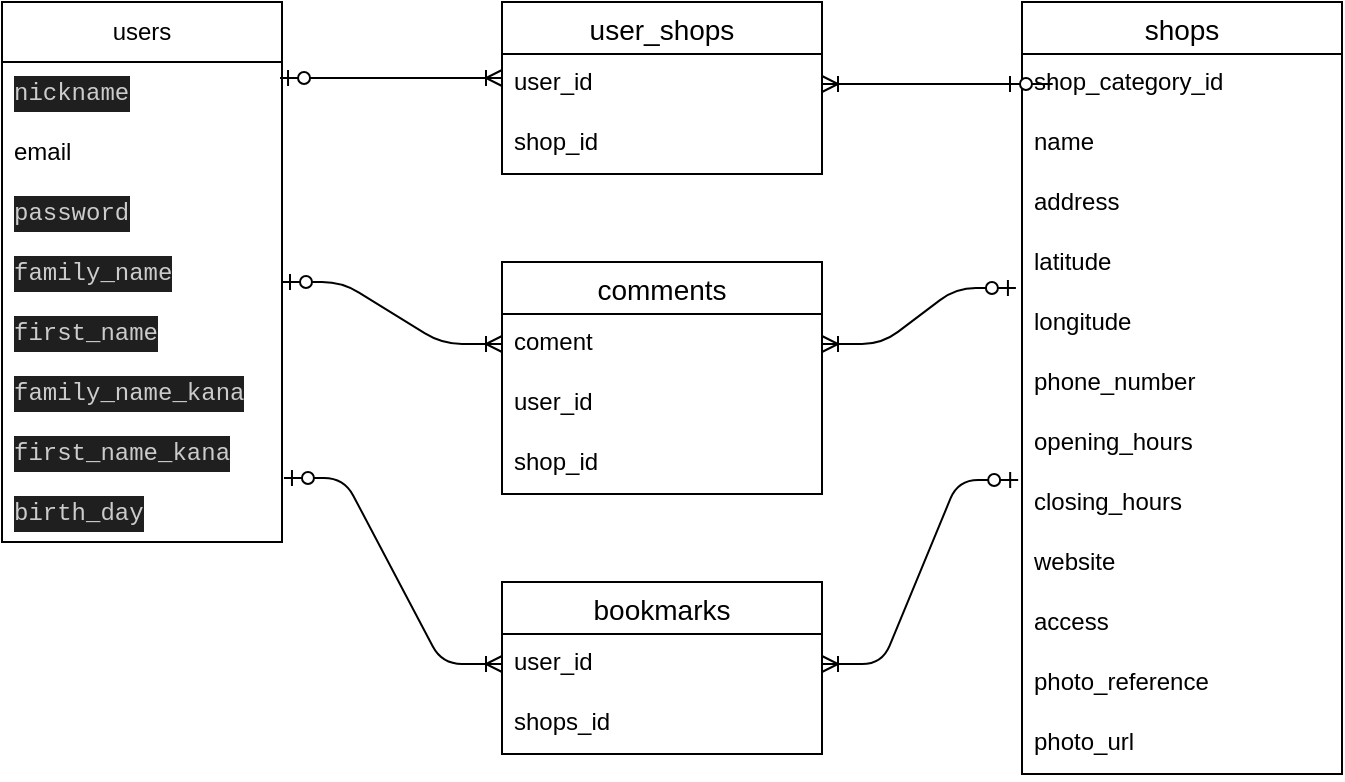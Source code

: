 <mxfile>
    <diagram id="tQn960wMmKv-SRoyA_dT" name="ページ1">
        <mxGraphModel dx="1006" dy="666" grid="1" gridSize="10" guides="1" tooltips="1" connect="1" arrows="1" fold="1" page="1" pageScale="1" pageWidth="827" pageHeight="1169" math="0" shadow="0">
            <root>
                <mxCell id="0"/>
                <mxCell id="1" parent="0"/>
                <mxCell id="2" value="comments" style="swimlane;fontStyle=0;childLayout=stackLayout;horizontal=1;startSize=26;horizontalStack=0;resizeParent=1;resizeParentMax=0;resizeLast=0;collapsible=1;marginBottom=0;align=center;fontSize=14;" parent="1" vertex="1">
                    <mxGeometry x="330" y="210" width="160" height="116" as="geometry"/>
                </mxCell>
                <mxCell id="3" value="coment" style="text;strokeColor=none;fillColor=none;spacingLeft=4;spacingRight=4;overflow=hidden;rotatable=0;points=[[0,0.5],[1,0.5]];portConstraint=eastwest;fontSize=12;" parent="2" vertex="1">
                    <mxGeometry y="26" width="160" height="30" as="geometry"/>
                </mxCell>
                <mxCell id="4" value="user_id &#10;" style="text;strokeColor=none;fillColor=none;spacingLeft=4;spacingRight=4;overflow=hidden;rotatable=0;points=[[0,0.5],[1,0.5]];portConstraint=eastwest;fontSize=12;" parent="2" vertex="1">
                    <mxGeometry y="56" width="160" height="30" as="geometry"/>
                </mxCell>
                <mxCell id="5" value="shop_id" style="text;strokeColor=none;fillColor=none;spacingLeft=4;spacingRight=4;overflow=hidden;rotatable=0;points=[[0,0.5],[1,0.5]];portConstraint=eastwest;fontSize=12;" parent="2" vertex="1">
                    <mxGeometry y="86" width="160" height="30" as="geometry"/>
                </mxCell>
                <mxCell id="6" value="shops" style="swimlane;fontStyle=0;childLayout=stackLayout;horizontal=1;startSize=26;horizontalStack=0;resizeParent=1;resizeParentMax=0;resizeLast=0;collapsible=1;marginBottom=0;align=center;fontSize=14;" parent="1" vertex="1">
                    <mxGeometry x="590" y="80" width="160" height="386" as="geometry"/>
                </mxCell>
                <mxCell id="57" value="shop_category_id" style="text;strokeColor=none;fillColor=none;spacingLeft=4;spacingRight=4;overflow=hidden;rotatable=0;points=[[0,0.5],[1,0.5]];portConstraint=eastwest;fontSize=12;" parent="6" vertex="1">
                    <mxGeometry y="26" width="160" height="30" as="geometry"/>
                </mxCell>
                <mxCell id="7" value="name" style="text;strokeColor=none;fillColor=none;spacingLeft=4;spacingRight=4;overflow=hidden;rotatable=0;points=[[0,0.5],[1,0.5]];portConstraint=eastwest;fontSize=12;" parent="6" vertex="1">
                    <mxGeometry y="56" width="160" height="30" as="geometry"/>
                </mxCell>
                <mxCell id="8" value="address" style="text;strokeColor=none;fillColor=none;spacingLeft=4;spacingRight=4;overflow=hidden;rotatable=0;points=[[0,0.5],[1,0.5]];portConstraint=eastwest;fontSize=12;" parent="6" vertex="1">
                    <mxGeometry y="86" width="160" height="30" as="geometry"/>
                </mxCell>
                <mxCell id="36" value="latitude" style="text;strokeColor=none;fillColor=none;spacingLeft=4;spacingRight=4;overflow=hidden;rotatable=0;points=[[0,0.5],[1,0.5]];portConstraint=eastwest;fontSize=12;" parent="6" vertex="1">
                    <mxGeometry y="116" width="160" height="30" as="geometry"/>
                </mxCell>
                <mxCell id="38" value="longitude" style="text;strokeColor=none;fillColor=none;spacingLeft=4;spacingRight=4;overflow=hidden;rotatable=0;points=[[0,0.5],[1,0.5]];portConstraint=eastwest;fontSize=12;" parent="6" vertex="1">
                    <mxGeometry y="146" width="160" height="30" as="geometry"/>
                </mxCell>
                <mxCell id="39" value="phone_number" style="text;strokeColor=none;fillColor=none;spacingLeft=4;spacingRight=4;overflow=hidden;rotatable=0;points=[[0,0.5],[1,0.5]];portConstraint=eastwest;fontSize=12;" parent="6" vertex="1">
                    <mxGeometry y="176" width="160" height="30" as="geometry"/>
                </mxCell>
                <mxCell id="40" value="opening_hours" style="text;strokeColor=none;fillColor=none;spacingLeft=4;spacingRight=4;overflow=hidden;rotatable=0;points=[[0,0.5],[1,0.5]];portConstraint=eastwest;fontSize=12;" parent="6" vertex="1">
                    <mxGeometry y="206" width="160" height="30" as="geometry"/>
                </mxCell>
                <mxCell id="37" value="closing_hours" style="text;strokeColor=none;fillColor=none;spacingLeft=4;spacingRight=4;overflow=hidden;rotatable=0;points=[[0,0.5],[1,0.5]];portConstraint=eastwest;fontSize=12;" parent="6" vertex="1">
                    <mxGeometry y="236" width="160" height="30" as="geometry"/>
                </mxCell>
                <mxCell id="9" value="website" style="text;strokeColor=none;fillColor=none;spacingLeft=4;spacingRight=4;overflow=hidden;rotatable=0;points=[[0,0.5],[1,0.5]];portConstraint=eastwest;fontSize=12;" parent="6" vertex="1">
                    <mxGeometry y="266" width="160" height="30" as="geometry"/>
                </mxCell>
                <mxCell id="43" value="access" style="text;strokeColor=none;fillColor=none;spacingLeft=4;spacingRight=4;overflow=hidden;rotatable=0;points=[[0,0.5],[1,0.5]];portConstraint=eastwest;fontSize=12;" parent="6" vertex="1">
                    <mxGeometry y="296" width="160" height="30" as="geometry"/>
                </mxCell>
                <mxCell id="45" value="photo_reference" style="text;strokeColor=none;fillColor=none;spacingLeft=4;spacingRight=4;overflow=hidden;rotatable=0;points=[[0,0.5],[1,0.5]];portConstraint=eastwest;fontSize=12;" parent="6" vertex="1">
                    <mxGeometry y="326" width="160" height="30" as="geometry"/>
                </mxCell>
                <mxCell id="44" value="photo_url" style="text;strokeColor=none;fillColor=none;spacingLeft=4;spacingRight=4;overflow=hidden;rotatable=0;points=[[0,0.5],[1,0.5]];portConstraint=eastwest;fontSize=12;" parent="6" vertex="1">
                    <mxGeometry y="356" width="160" height="30" as="geometry"/>
                </mxCell>
                <mxCell id="10" value="user_shops" style="swimlane;fontStyle=0;childLayout=stackLayout;horizontal=1;startSize=26;horizontalStack=0;resizeParent=1;resizeParentMax=0;resizeLast=0;collapsible=1;marginBottom=0;align=center;fontSize=14;" parent="1" vertex="1">
                    <mxGeometry x="330" y="80" width="160" height="86" as="geometry"/>
                </mxCell>
                <mxCell id="11" value="user_id" style="text;strokeColor=none;fillColor=none;spacingLeft=4;spacingRight=4;overflow=hidden;rotatable=0;points=[[0,0.5],[1,0.5]];portConstraint=eastwest;fontSize=12;" parent="10" vertex="1">
                    <mxGeometry y="26" width="160" height="30" as="geometry"/>
                </mxCell>
                <mxCell id="12" value="shop_id" style="text;strokeColor=none;fillColor=none;spacingLeft=4;spacingRight=4;overflow=hidden;rotatable=0;points=[[0,0.5],[1,0.5]];portConstraint=eastwest;fontSize=12;" parent="10" vertex="1">
                    <mxGeometry y="56" width="160" height="30" as="geometry"/>
                </mxCell>
                <mxCell id="14" value="users" style="swimlane;fontStyle=0;childLayout=stackLayout;horizontal=1;startSize=30;horizontalStack=0;resizeParent=1;resizeParentMax=0;resizeLast=0;collapsible=1;marginBottom=0;whiteSpace=wrap;html=1;" parent="1" vertex="1">
                    <mxGeometry x="80" y="80" width="140" height="270" as="geometry">
                        <mxRectangle x="40" y="110" width="60" height="30" as="alternateBounds"/>
                    </mxGeometry>
                </mxCell>
                <mxCell id="15" value="&lt;div style=&quot;color: rgb(204, 204, 204); background-color: rgb(31, 31, 31); font-family: Menlo, Monaco, &amp;quot;Courier New&amp;quot;, monospace; line-height: 18px;&quot;&gt;nickname&lt;/div&gt;" style="text;strokeColor=none;fillColor=none;align=left;verticalAlign=middle;spacingLeft=4;spacingRight=4;overflow=hidden;points=[[0,0.5],[1,0.5]];portConstraint=eastwest;rotatable=0;whiteSpace=wrap;html=1;" parent="14" vertex="1">
                    <mxGeometry y="30" width="140" height="30" as="geometry"/>
                </mxCell>
                <mxCell id="16" value="email" style="text;strokeColor=none;fillColor=none;align=left;verticalAlign=middle;spacingLeft=4;spacingRight=4;overflow=hidden;points=[[0,0.5],[1,0.5]];portConstraint=eastwest;rotatable=0;whiteSpace=wrap;html=1;" parent="14" vertex="1">
                    <mxGeometry y="60" width="140" height="30" as="geometry"/>
                </mxCell>
                <mxCell id="17" value="&lt;div style=&quot;color: rgb(204, 204, 204); background-color: rgb(31, 31, 31); font-family: Menlo, Monaco, &amp;quot;Courier New&amp;quot;, monospace; line-height: 18px;&quot;&gt;password&lt;/div&gt;" style="text;strokeColor=none;fillColor=none;align=left;verticalAlign=middle;spacingLeft=4;spacingRight=4;overflow=hidden;points=[[0,0.5],[1,0.5]];portConstraint=eastwest;rotatable=0;whiteSpace=wrap;html=1;" parent="14" vertex="1">
                    <mxGeometry y="90" width="140" height="30" as="geometry"/>
                </mxCell>
                <mxCell id="18" value="&lt;div style=&quot;color: rgb(204, 204, 204); background-color: rgb(31, 31, 31); font-family: Menlo, Monaco, &amp;quot;Courier New&amp;quot;, monospace; line-height: 18px;&quot;&gt;family_name&lt;/div&gt;" style="text;strokeColor=none;fillColor=none;align=left;verticalAlign=middle;spacingLeft=4;spacingRight=4;overflow=hidden;points=[[0,0.5],[1,0.5]];portConstraint=eastwest;rotatable=0;whiteSpace=wrap;html=1;" parent="14" vertex="1">
                    <mxGeometry y="120" width="140" height="30" as="geometry"/>
                </mxCell>
                <mxCell id="19" value="&lt;div style=&quot;color: rgb(204, 204, 204); background-color: rgb(31, 31, 31); font-family: Menlo, Monaco, &amp;quot;Courier New&amp;quot;, monospace; line-height: 18px;&quot;&gt;first_name&lt;/div&gt;" style="text;strokeColor=none;fillColor=none;align=left;verticalAlign=middle;spacingLeft=4;spacingRight=4;overflow=hidden;points=[[0,0.5],[1,0.5]];portConstraint=eastwest;rotatable=0;whiteSpace=wrap;html=1;" parent="14" vertex="1">
                    <mxGeometry y="150" width="140" height="30" as="geometry"/>
                </mxCell>
                <mxCell id="20" value="&lt;div style=&quot;color: rgb(204, 204, 204); background-color: rgb(31, 31, 31); font-family: Menlo, Monaco, &amp;quot;Courier New&amp;quot;, monospace; line-height: 18px;&quot;&gt;family_name_kana&lt;/div&gt;" style="text;strokeColor=none;fillColor=none;align=left;verticalAlign=middle;spacingLeft=4;spacingRight=4;overflow=hidden;points=[[0,0.5],[1,0.5]];portConstraint=eastwest;rotatable=0;whiteSpace=wrap;html=1;" parent="14" vertex="1">
                    <mxGeometry y="180" width="140" height="30" as="geometry"/>
                </mxCell>
                <mxCell id="21" value="&lt;div style=&quot;color: rgb(204, 204, 204); background-color: rgb(31, 31, 31); font-family: Menlo, Monaco, &amp;quot;Courier New&amp;quot;, monospace; line-height: 18px;&quot;&gt;first_name_kana&lt;/div&gt;" style="text;strokeColor=none;fillColor=none;align=left;verticalAlign=middle;spacingLeft=4;spacingRight=4;overflow=hidden;points=[[0,0.5],[1,0.5]];portConstraint=eastwest;rotatable=0;whiteSpace=wrap;html=1;" parent="14" vertex="1">
                    <mxGeometry y="210" width="140" height="30" as="geometry"/>
                </mxCell>
                <mxCell id="22" value="&lt;div style=&quot;color: rgb(204, 204, 204); background-color: rgb(31, 31, 31); font-family: Menlo, Monaco, &amp;quot;Courier New&amp;quot;, monospace; line-height: 18px;&quot;&gt;birth_day&lt;/div&gt;" style="text;strokeColor=none;fillColor=none;align=left;verticalAlign=middle;spacingLeft=4;spacingRight=4;overflow=hidden;points=[[0,0.5],[1,0.5]];portConstraint=eastwest;rotatable=0;whiteSpace=wrap;html=1;" parent="14" vertex="1">
                    <mxGeometry y="240" width="140" height="30" as="geometry"/>
                </mxCell>
                <mxCell id="27" value="bookmarks" style="swimlane;fontStyle=0;childLayout=stackLayout;horizontal=1;startSize=26;horizontalStack=0;resizeParent=1;resizeParentMax=0;resizeLast=0;collapsible=1;marginBottom=0;align=center;fontSize=14;" parent="1" vertex="1">
                    <mxGeometry x="330" y="370" width="160" height="86" as="geometry"/>
                </mxCell>
                <mxCell id="28" value="user_id" style="text;strokeColor=none;fillColor=none;spacingLeft=4;spacingRight=4;overflow=hidden;rotatable=0;points=[[0,0.5],[1,0.5]];portConstraint=eastwest;fontSize=12;" parent="27" vertex="1">
                    <mxGeometry y="26" width="160" height="30" as="geometry"/>
                </mxCell>
                <mxCell id="29" value="shops_id" style="text;strokeColor=none;fillColor=none;spacingLeft=4;spacingRight=4;overflow=hidden;rotatable=0;points=[[0,0.5],[1,0.5]];portConstraint=eastwest;fontSize=12;" parent="27" vertex="1">
                    <mxGeometry y="56" width="160" height="30" as="geometry"/>
                </mxCell>
                <mxCell id="47" value="" style="edgeStyle=entityRelationEdgeStyle;fontSize=12;html=1;endArrow=ERoneToMany;startArrow=ERzeroToOne;exitX=0.993;exitY=0.267;exitDx=0;exitDy=0;exitPerimeter=0;" parent="1" source="15" edge="1">
                    <mxGeometry width="100" height="100" relative="1" as="geometry">
                        <mxPoint x="220" y="160" as="sourcePoint"/>
                        <mxPoint x="330" y="118" as="targetPoint"/>
                    </mxGeometry>
                </mxCell>
                <mxCell id="48" value="" style="edgeStyle=entityRelationEdgeStyle;fontSize=12;html=1;endArrow=ERoneToMany;startArrow=ERzeroToOne;entryX=1;entryY=0.5;entryDx=0;entryDy=0;" parent="1" target="11" edge="1">
                    <mxGeometry width="100" height="100" relative="1" as="geometry">
                        <mxPoint x="580" y="121" as="sourcePoint"/>
                        <mxPoint x="688.04" y="166" as="targetPoint"/>
                    </mxGeometry>
                </mxCell>
                <mxCell id="49" value="" style="edgeStyle=entityRelationEdgeStyle;fontSize=12;html=1;endArrow=ERoneToMany;startArrow=ERzeroToOne;entryX=0;entryY=0.5;entryDx=0;entryDy=0;" parent="1" target="3" edge="1">
                    <mxGeometry width="100" height="100" relative="1" as="geometry">
                        <mxPoint x="220" y="220" as="sourcePoint"/>
                        <mxPoint x="328" y="320" as="targetPoint"/>
                    </mxGeometry>
                </mxCell>
                <mxCell id="50" value="" style="edgeStyle=entityRelationEdgeStyle;fontSize=12;html=1;endArrow=ERoneToMany;startArrow=ERzeroToOne;exitX=1.007;exitY=-0.067;exitDx=0;exitDy=0;exitPerimeter=0;entryX=0;entryY=0.5;entryDx=0;entryDy=0;" parent="1" source="22" target="28" edge="1">
                    <mxGeometry width="100" height="100" relative="1" as="geometry">
                        <mxPoint x="220" y="260" as="sourcePoint"/>
                        <mxPoint x="328" y="378.01" as="targetPoint"/>
                    </mxGeometry>
                </mxCell>
                <mxCell id="53" value="" style="edgeStyle=entityRelationEdgeStyle;fontSize=12;html=1;endArrow=ERoneToMany;startArrow=ERzeroToOne;entryX=1;entryY=0.5;entryDx=0;entryDy=0;exitX=-0.019;exitY=-0.1;exitDx=0;exitDy=0;exitPerimeter=0;" parent="1" source="38" target="3" edge="1">
                    <mxGeometry width="100" height="100" relative="1" as="geometry">
                        <mxPoint x="591" y="201" as="sourcePoint"/>
                        <mxPoint x="688" y="338.01" as="targetPoint"/>
                    </mxGeometry>
                </mxCell>
                <mxCell id="52" value="" style="edgeStyle=entityRelationEdgeStyle;fontSize=12;html=1;endArrow=ERoneToMany;startArrow=ERzeroToOne;entryX=1;entryY=0.5;entryDx=0;entryDy=0;exitX=-0.012;exitY=1.1;exitDx=0;exitDy=0;exitPerimeter=0;" parent="1" source="40" target="28" edge="1">
                    <mxGeometry width="100" height="100" relative="1" as="geometry">
                        <mxPoint x="587" y="320" as="sourcePoint"/>
                        <mxPoint x="688" y="436" as="targetPoint"/>
                    </mxGeometry>
                </mxCell>
                <mxCell id="55" style="edgeStyle=none;html=1;" parent="1" source="11" edge="1">
                    <mxGeometry relative="1" as="geometry">
                        <mxPoint x="330" y="110" as="targetPoint"/>
                    </mxGeometry>
                </mxCell>
            </root>
        </mxGraphModel>
    </diagram>
</mxfile>